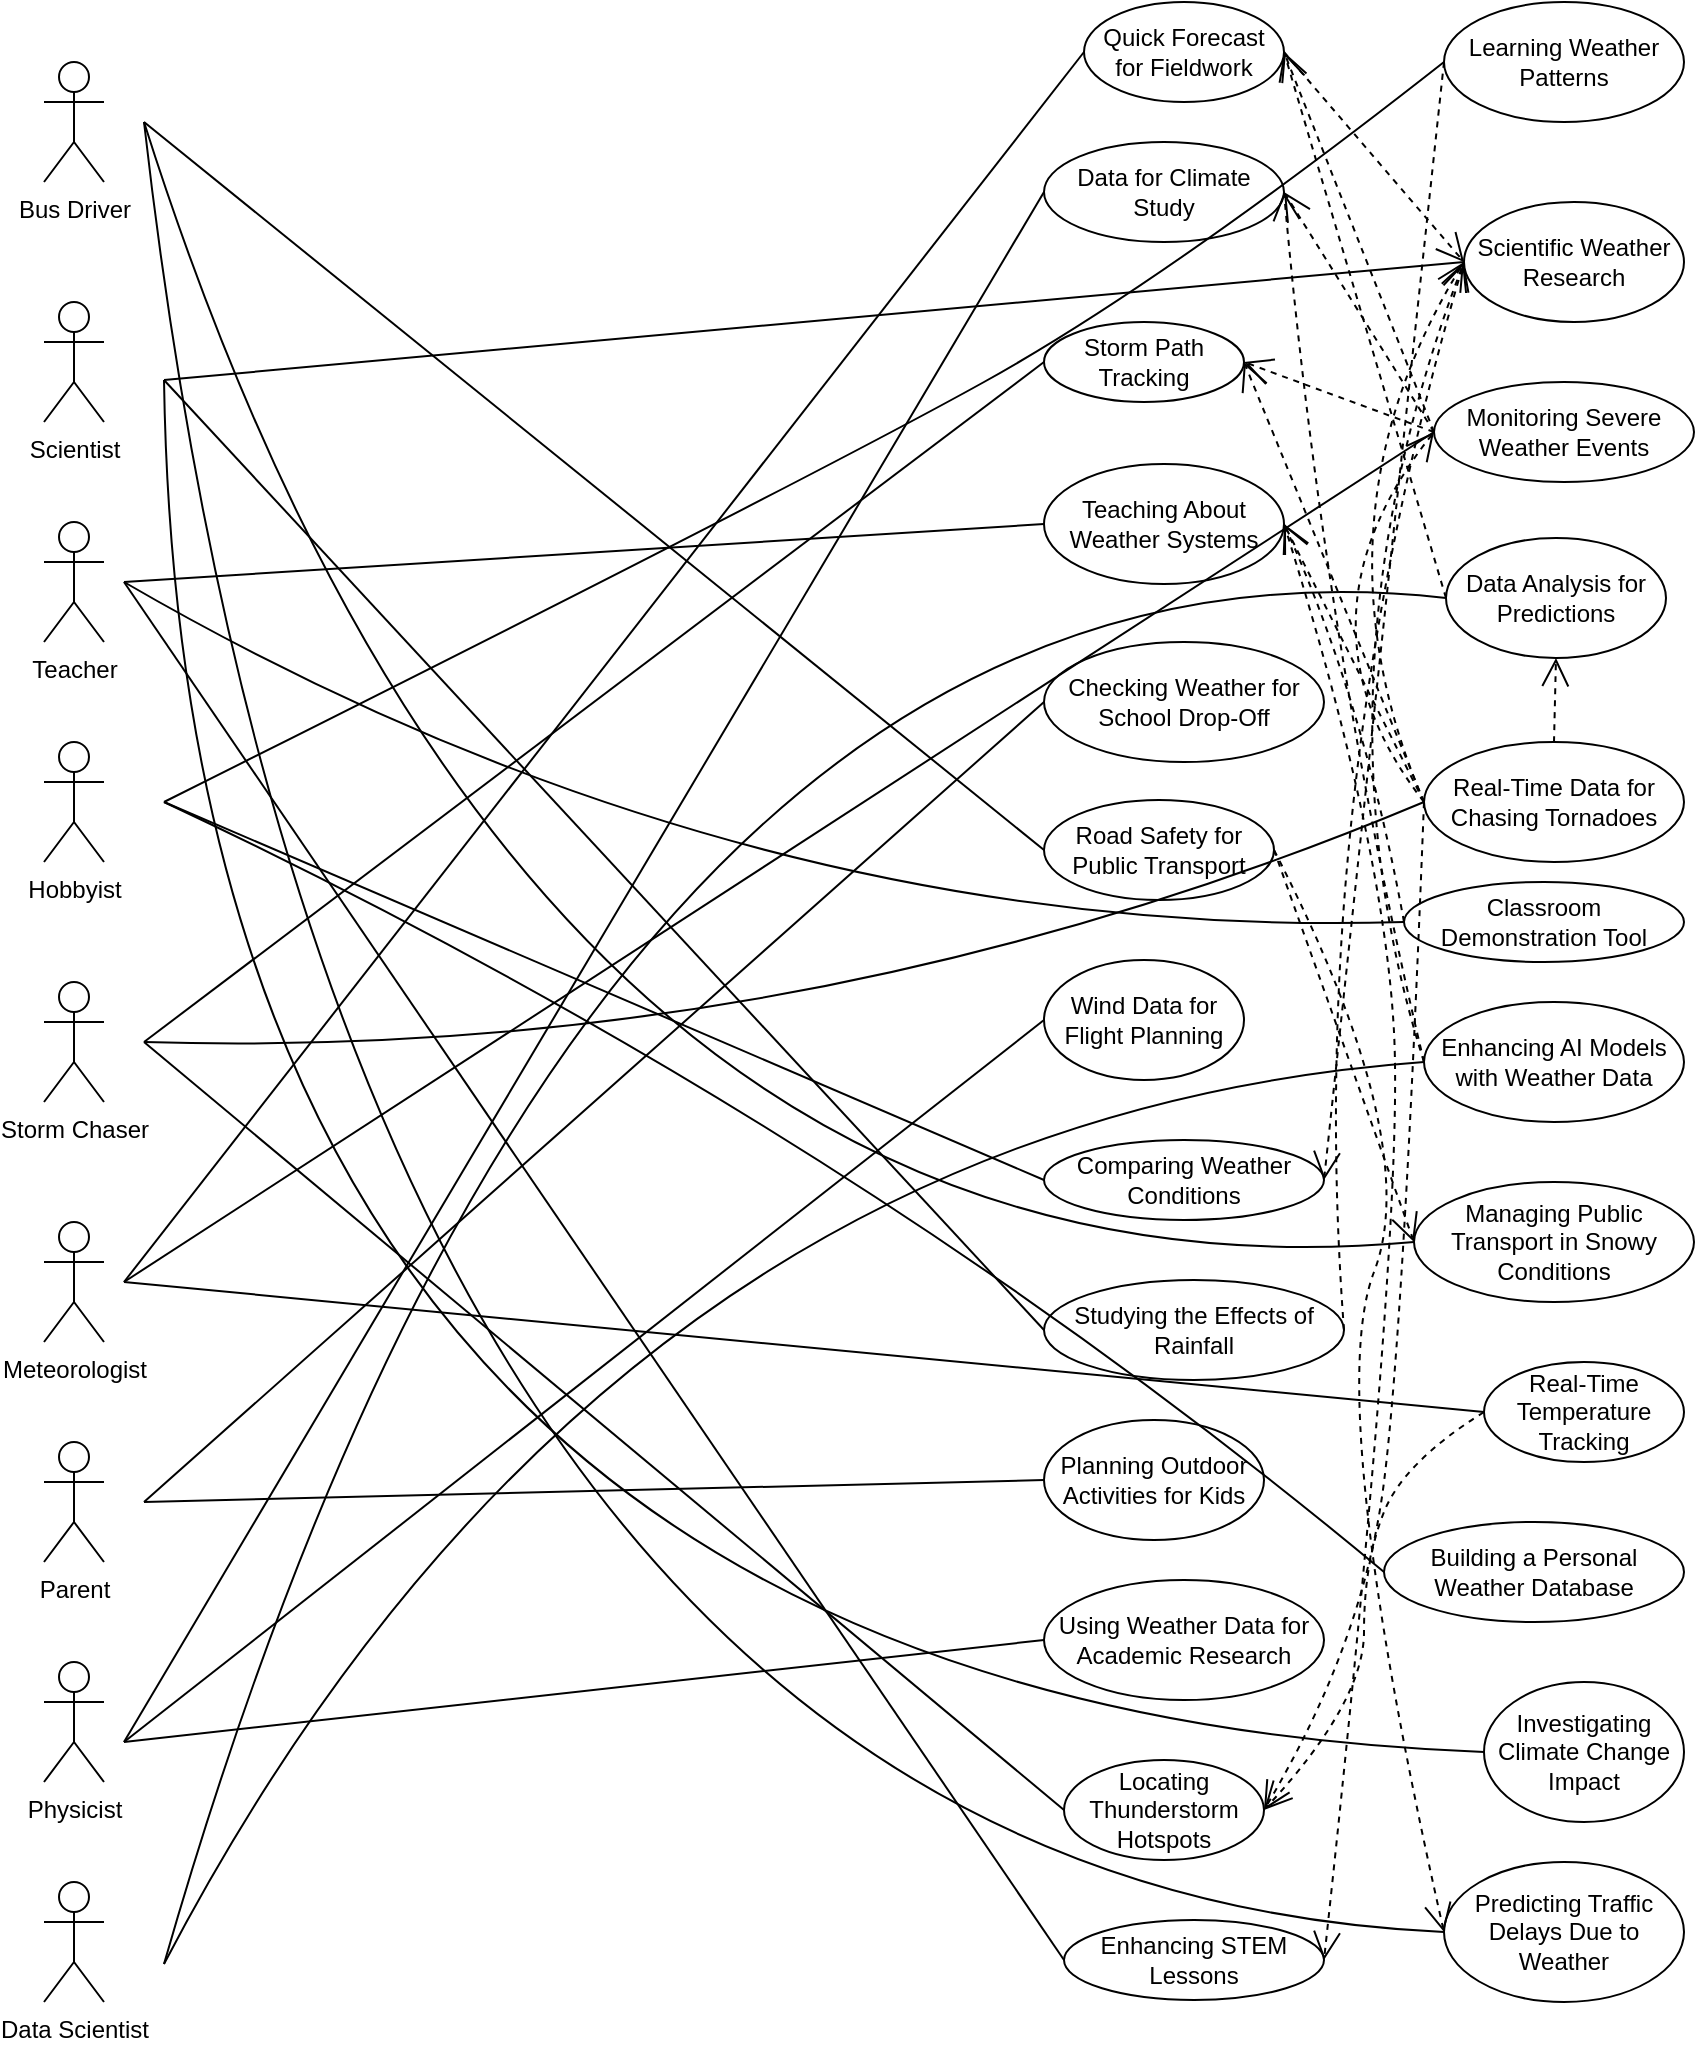 <mxfile version="26.0.16">
  <diagram id="R2lEEEUBdFMjLlhIrx00" name="Page-1">
    <mxGraphModel dx="1790" dy="595" grid="1" gridSize="10" guides="1" tooltips="1" connect="1" arrows="1" fold="1" page="1" pageScale="1" pageWidth="850" pageHeight="1100" background="#ffffff" math="0" shadow="0" extFonts="Permanent Marker^https://fonts.googleapis.com/css?family=Permanent+Marker">
      <root>
        <mxCell id="0" />
        <mxCell id="1" parent="0" />
        <mxCell id="oFR8oHR5_JcXje1mtnLa-1" value="Bus Driver" style="shape=umlActor;verticalLabelPosition=bottom;verticalAlign=top;html=1;outlineConnect=0;" parent="1" vertex="1">
          <mxGeometry x="20" y="30" width="30" height="60" as="geometry" />
        </mxCell>
        <mxCell id="oFR8oHR5_JcXje1mtnLa-2" value="S&lt;span style=&quot;background-color: transparent; color: light-dark(rgb(0, 0, 0), rgb(255, 255, 255));&quot;&gt;cientist&lt;/span&gt;" style="shape=umlActor;verticalLabelPosition=bottom;verticalAlign=top;html=1;outlineConnect=0;" parent="1" vertex="1">
          <mxGeometry x="20" y="150" width="30" height="60" as="geometry" />
        </mxCell>
        <mxCell id="oFR8oHR5_JcXje1mtnLa-3" value="Hobbyist" style="shape=umlActor;verticalLabelPosition=bottom;verticalAlign=top;html=1;outlineConnect=0;" parent="1" vertex="1">
          <mxGeometry x="20" y="370" width="30" height="60" as="geometry" />
        </mxCell>
        <mxCell id="oFR8oHR5_JcXje1mtnLa-4" value="Teacher" style="shape=umlActor;verticalLabelPosition=bottom;verticalAlign=top;html=1;outlineConnect=0;" parent="1" vertex="1">
          <mxGeometry x="20" y="260" width="30" height="60" as="geometry" />
        </mxCell>
        <mxCell id="oFR8oHR5_JcXje1mtnLa-5" value="Storm Chaser" style="shape=umlActor;verticalLabelPosition=bottom;verticalAlign=top;html=1;outlineConnect=0;" parent="1" vertex="1">
          <mxGeometry x="20" y="490" width="30" height="60" as="geometry" />
        </mxCell>
        <mxCell id="oFR8oHR5_JcXje1mtnLa-7" value="Meteorologist" style="shape=umlActor;verticalLabelPosition=bottom;verticalAlign=top;html=1;outlineConnect=0;" parent="1" vertex="1">
          <mxGeometry x="20" y="610" width="30" height="60" as="geometry" />
        </mxCell>
        <mxCell id="oFR8oHR5_JcXje1mtnLa-8" value="Parent" style="shape=umlActor;verticalLabelPosition=bottom;verticalAlign=top;html=1;outlineConnect=0;" parent="1" vertex="1">
          <mxGeometry x="20" y="720" width="30" height="60" as="geometry" />
        </mxCell>
        <mxCell id="oFR8oHR5_JcXje1mtnLa-12" value="Quick Forecast for Fieldwork" style="ellipse;whiteSpace=wrap;html=1;align=center;" parent="1" vertex="1">
          <mxGeometry x="540" width="100" height="50" as="geometry" />
        </mxCell>
        <mxCell id="oFR8oHR5_JcXje1mtnLa-13" value="Teaching About Weather Systems" style="ellipse;whiteSpace=wrap;html=1;align=center;" parent="1" vertex="1">
          <mxGeometry x="520" y="231" width="120" height="60" as="geometry" />
        </mxCell>
        <mxCell id="oFR8oHR5_JcXje1mtnLa-14" value="Data Analysis for Predictions" style="ellipse;whiteSpace=wrap;html=1;align=center;" parent="1" vertex="1">
          <mxGeometry x="721" y="268" width="110" height="60" as="geometry" />
        </mxCell>
        <mxCell id="oFR8oHR5_JcXje1mtnLa-15" value="Data for Climate Study" style="ellipse;whiteSpace=wrap;html=1;align=center;" parent="1" vertex="1">
          <mxGeometry x="520" y="70" width="120" height="50" as="geometry" />
        </mxCell>
        <mxCell id="oFR8oHR5_JcXje1mtnLa-16" value="Wind Data for Flight Planning" style="ellipse;whiteSpace=wrap;html=1;align=center;" parent="1" vertex="1">
          <mxGeometry x="520" y="479" width="100" height="60" as="geometry" />
        </mxCell>
        <mxCell id="oFR8oHR5_JcXje1mtnLa-17" value="Comparing Weather Conditions" style="ellipse;whiteSpace=wrap;html=1;align=center;" parent="1" vertex="1">
          <mxGeometry x="520" y="569" width="140" height="40" as="geometry" />
        </mxCell>
        <mxCell id="oFR8oHR5_JcXje1mtnLa-18" value="Road Safety for Public Transport" style="ellipse;whiteSpace=wrap;html=1;align=center;" parent="1" vertex="1">
          <mxGeometry x="520" y="399" width="115" height="50" as="geometry" />
        </mxCell>
        <mxCell id="oFR8oHR5_JcXje1mtnLa-19" value="Planning Outdoor Activities for Kids" style="ellipse;whiteSpace=wrap;html=1;align=center;" parent="1" vertex="1">
          <mxGeometry x="520" y="709" width="110" height="60" as="geometry" />
        </mxCell>
        <mxCell id="oFR8oHR5_JcXje1mtnLa-20" value="Using Weather Data for Academic Research" style="ellipse;whiteSpace=wrap;html=1;align=center;" parent="1" vertex="1">
          <mxGeometry x="520" y="789" width="140" height="60" as="geometry" />
        </mxCell>
        <mxCell id="oFR8oHR5_JcXje1mtnLa-21" value="Studying the Effects of Rainfall" style="ellipse;whiteSpace=wrap;html=1;align=center;" parent="1" vertex="1">
          <mxGeometry x="520" y="639" width="150" height="50" as="geometry" />
        </mxCell>
        <mxCell id="oFR8oHR5_JcXje1mtnLa-22" value="Learning Weather Patterns" style="ellipse;whiteSpace=wrap;html=1;align=center;" parent="1" vertex="1">
          <mxGeometry x="720" width="120" height="60" as="geometry" />
        </mxCell>
        <mxCell id="oFR8oHR5_JcXje1mtnLa-23" value="Checking Weather for School Drop-Off" style="ellipse;whiteSpace=wrap;html=1;align=center;" parent="1" vertex="1">
          <mxGeometry x="520" y="320" width="140" height="60" as="geometry" />
        </mxCell>
        <mxCell id="oFR8oHR5_JcXje1mtnLa-24" value="Monitoring Severe Weather Events" style="ellipse;whiteSpace=wrap;html=1;align=center;" parent="1" vertex="1">
          <mxGeometry x="715" y="190" width="130" height="50" as="geometry" />
        </mxCell>
        <mxCell id="oFR8oHR5_JcXje1mtnLa-25" value="Scientific Weather Research" style="ellipse;whiteSpace=wrap;html=1;align=center;" parent="1" vertex="1">
          <mxGeometry x="730" y="100" width="110" height="60" as="geometry" />
        </mxCell>
        <mxCell id="oFR8oHR5_JcXje1mtnLa-26" value="Classroom Demonstration Tool" style="ellipse;whiteSpace=wrap;html=1;align=center;" parent="1" vertex="1">
          <mxGeometry x="700" y="440" width="140" height="40" as="geometry" />
        </mxCell>
        <mxCell id="oFR8oHR5_JcXje1mtnLa-27" value="Enhancing AI Models with Weather Data" style="ellipse;whiteSpace=wrap;html=1;align=center;" parent="1" vertex="1">
          <mxGeometry x="710" y="500" width="130" height="60" as="geometry" />
        </mxCell>
        <mxCell id="oFR8oHR5_JcXje1mtnLa-28" value="Real-Time Data for Chasing Tornadoes" style="ellipse;whiteSpace=wrap;html=1;align=center;" parent="1" vertex="1">
          <mxGeometry x="710" y="370" width="130" height="60" as="geometry" />
        </mxCell>
        <mxCell id="oFR8oHR5_JcXje1mtnLa-29" value="Real-Time Temperature Tracking" style="ellipse;whiteSpace=wrap;html=1;align=center;" parent="1" vertex="1">
          <mxGeometry x="740" y="680" width="100" height="50" as="geometry" />
        </mxCell>
        <mxCell id="oFR8oHR5_JcXje1mtnLa-30" value="Building a Personal Weather Database" style="ellipse;whiteSpace=wrap;html=1;align=center;" parent="1" vertex="1">
          <mxGeometry x="690" y="760" width="150" height="50" as="geometry" />
        </mxCell>
        <mxCell id="oFR8oHR5_JcXje1mtnLa-31" value="Managing Public Transport in Snowy Conditions" style="ellipse;whiteSpace=wrap;html=1;align=center;" parent="1" vertex="1">
          <mxGeometry x="705" y="590" width="140" height="60" as="geometry" />
        </mxCell>
        <mxCell id="oFR8oHR5_JcXje1mtnLa-35" value="Locating Thunderstorm Hotspots" style="ellipse;whiteSpace=wrap;html=1;align=center;" parent="1" vertex="1">
          <mxGeometry x="530" y="879" width="100" height="50" as="geometry" />
        </mxCell>
        <mxCell id="oFR8oHR5_JcXje1mtnLa-36" value="Investigating Climate Change Impact" style="ellipse;whiteSpace=wrap;html=1;align=center;" parent="1" vertex="1">
          <mxGeometry x="740" y="840" width="100" height="70" as="geometry" />
        </mxCell>
        <mxCell id="oFR8oHR5_JcXje1mtnLa-37" value="Enhancing STEM Lessons" style="ellipse;whiteSpace=wrap;html=1;align=center;" parent="1" vertex="1">
          <mxGeometry x="530" y="959" width="130" height="40" as="geometry" />
        </mxCell>
        <mxCell id="oFR8oHR5_JcXje1mtnLa-38" value="Predicting Traffic Delays Due to Weather" style="ellipse;whiteSpace=wrap;html=1;align=center;" parent="1" vertex="1">
          <mxGeometry x="720" y="930" width="120" height="70" as="geometry" />
        </mxCell>
        <mxCell id="oFR8oHR5_JcXje1mtnLa-39" value="" style="endArrow=open;endSize=12;dashed=1;html=1;rounded=0;fontSize=12;curved=1;entryX=1;entryY=0.5;entryDx=0;entryDy=0;exitX=0;exitY=0.5;exitDx=0;exitDy=0;" parent="1" source="oFR8oHR5_JcXje1mtnLa-28" target="oFR8oHR5_JcXje1mtnLa-41" edge="1">
          <mxGeometry width="160" relative="1" as="geometry">
            <mxPoint x="710" y="369.33" as="sourcePoint" />
            <mxPoint x="660" y="220" as="targetPoint" />
          </mxGeometry>
        </mxCell>
        <mxCell id="oFR8oHR5_JcXje1mtnLa-40" value="" style="endArrow=open;endSize=12;dashed=1;html=1;rounded=0;fontSize=12;curved=1;entryX=1;entryY=0.5;entryDx=0;entryDy=0;exitX=0;exitY=0.5;exitDx=0;exitDy=0;" parent="1" source="oFR8oHR5_JcXje1mtnLa-14" target="oFR8oHR5_JcXje1mtnLa-12" edge="1">
          <mxGeometry width="160" relative="1" as="geometry">
            <mxPoint x="690" y="260" as="sourcePoint" />
            <mxPoint x="680" y="140" as="targetPoint" />
          </mxGeometry>
        </mxCell>
        <mxCell id="oFR8oHR5_JcXje1mtnLa-41" value="Storm Path Tracking" style="ellipse;whiteSpace=wrap;html=1;align=center;" parent="1" vertex="1">
          <mxGeometry x="520" y="160" width="100" height="40" as="geometry" />
        </mxCell>
        <mxCell id="oFR8oHR5_JcXje1mtnLa-42" value="" style="endArrow=open;endSize=12;dashed=1;html=1;rounded=0;fontSize=12;curved=1;exitX=0;exitY=0.5;exitDx=0;exitDy=0;entryX=1;entryY=0.5;entryDx=0;entryDy=0;" parent="1" source="oFR8oHR5_JcXje1mtnLa-24" target="oFR8oHR5_JcXje1mtnLa-15" edge="1">
          <mxGeometry width="160" relative="1" as="geometry">
            <mxPoint x="210" y="229.67" as="sourcePoint" />
            <mxPoint x="370" y="229.67" as="targetPoint" />
          </mxGeometry>
        </mxCell>
        <mxCell id="oFR8oHR5_JcXje1mtnLa-44" value="" style="endArrow=open;endSize=12;dashed=1;html=1;rounded=0;fontSize=12;curved=1;entryX=0;entryY=0.5;entryDx=0;entryDy=0;exitX=1;exitY=0.5;exitDx=0;exitDy=0;" parent="1" source="oFR8oHR5_JcXje1mtnLa-12" target="oFR8oHR5_JcXje1mtnLa-25" edge="1">
          <mxGeometry width="160" relative="1" as="geometry">
            <mxPoint x="311" y="206" as="sourcePoint" />
            <mxPoint x="471" y="206" as="targetPoint" />
          </mxGeometry>
        </mxCell>
        <mxCell id="oFR8oHR5_JcXje1mtnLa-45" value="" style="endArrow=open;endSize=12;dashed=1;html=1;rounded=0;fontSize=12;curved=1;entryX=1;entryY=0.5;entryDx=0;entryDy=0;exitX=0;exitY=0.5;exitDx=0;exitDy=0;" parent="1" source="oFR8oHR5_JcXje1mtnLa-28" target="oFR8oHR5_JcXje1mtnLa-13" edge="1">
          <mxGeometry width="160" relative="1" as="geometry">
            <mxPoint x="240" y="333" as="sourcePoint" />
            <mxPoint x="400" y="333" as="targetPoint" />
          </mxGeometry>
        </mxCell>
        <mxCell id="oFR8oHR5_JcXje1mtnLa-46" value="" style="endArrow=open;endSize=12;dashed=1;html=1;rounded=0;fontSize=12;curved=1;entryX=0;entryY=0.5;entryDx=0;entryDy=0;exitX=0;exitY=0.5;exitDx=0;exitDy=0;" parent="1" source="oFR8oHR5_JcXje1mtnLa-28" target="oFR8oHR5_JcXje1mtnLa-25" edge="1">
          <mxGeometry width="160" relative="1" as="geometry">
            <mxPoint x="250" y="480" as="sourcePoint" />
            <mxPoint x="410" y="480" as="targetPoint" />
            <Array as="points">
              <mxPoint x="650" y="260" />
            </Array>
          </mxGeometry>
        </mxCell>
        <mxCell id="oFR8oHR5_JcXje1mtnLa-47" value="" style="endArrow=open;endSize=12;dashed=1;html=1;rounded=0;fontSize=12;curved=1;exitX=1;exitY=0.5;exitDx=0;exitDy=0;entryX=0;entryY=0.5;entryDx=0;entryDy=0;" parent="1" source="oFR8oHR5_JcXje1mtnLa-18" target="oFR8oHR5_JcXje1mtnLa-31" edge="1">
          <mxGeometry width="160" relative="1" as="geometry">
            <mxPoint x="280" y="650" as="sourcePoint" />
            <mxPoint x="440" y="650" as="targetPoint" />
          </mxGeometry>
        </mxCell>
        <mxCell id="oFR8oHR5_JcXje1mtnLa-48" value="" style="endArrow=open;endSize=12;dashed=1;html=1;rounded=0;fontSize=12;curved=1;exitX=0;exitY=0.5;exitDx=0;exitDy=0;entryX=1;entryY=0.5;entryDx=0;entryDy=0;" parent="1" source="oFR8oHR5_JcXje1mtnLa-24" target="oFR8oHR5_JcXje1mtnLa-12" edge="1">
          <mxGeometry width="160" relative="1" as="geometry">
            <mxPoint x="265" y="110" as="sourcePoint" />
            <mxPoint x="425" y="110" as="targetPoint" />
          </mxGeometry>
        </mxCell>
        <mxCell id="oFR8oHR5_JcXje1mtnLa-49" value="" style="endArrow=open;endSize=12;dashed=1;html=1;rounded=0;fontSize=12;curved=1;entryX=1;entryY=0.5;entryDx=0;entryDy=0;exitX=0;exitY=0.5;exitDx=0;exitDy=0;" parent="1" source="oFR8oHR5_JcXje1mtnLa-26" target="oFR8oHR5_JcXje1mtnLa-13" edge="1">
          <mxGeometry width="160" relative="1" as="geometry">
            <mxPoint x="260" y="490" as="sourcePoint" />
            <mxPoint x="420" y="490" as="targetPoint" />
            <Array as="points">
              <mxPoint x="680" y="350" />
            </Array>
          </mxGeometry>
        </mxCell>
        <mxCell id="oFR8oHR5_JcXje1mtnLa-50" value="" style="endArrow=open;endSize=12;dashed=1;html=1;rounded=0;fontSize=12;curved=1;exitX=0;exitY=0.5;exitDx=0;exitDy=0;entryX=0;entryY=0.5;entryDx=0;entryDy=0;" parent="1" source="oFR8oHR5_JcXje1mtnLa-28" target="oFR8oHR5_JcXje1mtnLa-24" edge="1">
          <mxGeometry width="160" relative="1" as="geometry">
            <mxPoint x="240" y="390" as="sourcePoint" />
            <mxPoint x="680" y="230" as="targetPoint" />
            <Array as="points">
              <mxPoint x="640" y="310" />
            </Array>
          </mxGeometry>
        </mxCell>
        <mxCell id="oFR8oHR5_JcXje1mtnLa-51" value="" style="endArrow=open;endSize=12;dashed=1;html=1;rounded=0;fontSize=12;curved=1;exitX=0;exitY=0.5;exitDx=0;exitDy=0;" parent="1" source="oFR8oHR5_JcXje1mtnLa-24" edge="1">
          <mxGeometry width="160" relative="1" as="geometry">
            <mxPoint x="240" y="280" as="sourcePoint" />
            <mxPoint x="620" y="180" as="targetPoint" />
          </mxGeometry>
        </mxCell>
        <mxCell id="oFR8oHR5_JcXje1mtnLa-52" value="" style="endArrow=open;endSize=12;dashed=1;html=1;rounded=0;fontSize=12;curved=1;entryX=1;entryY=0.5;entryDx=0;entryDy=0;exitX=0;exitY=0.5;exitDx=0;exitDy=0;" parent="1" edge="1" target="oFR8oHR5_JcXje1mtnLa-35" source="oFR8oHR5_JcXje1mtnLa-28">
          <mxGeometry width="160" relative="1" as="geometry">
            <mxPoint x="430" y="410" as="sourcePoint" />
            <mxPoint x="620" y="870" as="targetPoint" />
            <Array as="points">
              <mxPoint x="700" y="660" />
              <mxPoint x="680" y="820" />
            </Array>
          </mxGeometry>
        </mxCell>
        <mxCell id="oFR8oHR5_JcXje1mtnLa-53" value="" style="endArrow=open;endSize=12;dashed=1;html=1;rounded=0;fontSize=12;curved=1;exitX=0;exitY=0.5;exitDx=0;exitDy=0;entryX=1;entryY=0.5;entryDx=0;entryDy=0;" parent="1" source="oFR8oHR5_JcXje1mtnLa-27" target="oFR8oHR5_JcXje1mtnLa-15" edge="1">
          <mxGeometry width="160" relative="1" as="geometry">
            <mxPoint x="280" y="590" as="sourcePoint" />
            <mxPoint x="440" y="590" as="targetPoint" />
            <Array as="points">
              <mxPoint x="660" y="320" />
            </Array>
          </mxGeometry>
        </mxCell>
        <mxCell id="oFR8oHR5_JcXje1mtnLa-54" value="" style="endArrow=open;endSize=12;dashed=1;html=1;rounded=0;fontSize=12;curved=1;exitX=1;exitY=0.5;exitDx=0;exitDy=0;entryX=0;entryY=0.5;entryDx=0;entryDy=0;" parent="1" source="oFR8oHR5_JcXje1mtnLa-21" target="oFR8oHR5_JcXje1mtnLa-25" edge="1">
          <mxGeometry width="160" relative="1" as="geometry">
            <mxPoint x="180" y="368.67" as="sourcePoint" />
            <mxPoint x="340" y="368.67" as="targetPoint" />
            <Array as="points">
              <mxPoint x="650" y="400" />
            </Array>
          </mxGeometry>
        </mxCell>
        <mxCell id="oFR8oHR5_JcXje1mtnLa-55" value="" style="endArrow=open;endSize=12;dashed=1;html=1;rounded=0;fontSize=12;curved=1;exitX=0.5;exitY=0;exitDx=0;exitDy=0;entryX=0.5;entryY=1;entryDx=0;entryDy=0;" parent="1" source="oFR8oHR5_JcXje1mtnLa-28" target="oFR8oHR5_JcXje1mtnLa-14" edge="1">
          <mxGeometry width="160" relative="1" as="geometry">
            <mxPoint x="270" y="415" as="sourcePoint" />
            <mxPoint x="430" y="415" as="targetPoint" />
          </mxGeometry>
        </mxCell>
        <mxCell id="oFR8oHR5_JcXje1mtnLa-56" value="" style="endArrow=open;endSize=12;dashed=1;html=1;rounded=0;fontSize=12;curved=1;exitX=0;exitY=0.5;exitDx=0;exitDy=0;entryX=0;entryY=0.5;entryDx=0;entryDy=0;" parent="1" source="oFR8oHR5_JcXje1mtnLa-27" target="oFR8oHR5_JcXje1mtnLa-25" edge="1">
          <mxGeometry width="160" relative="1" as="geometry">
            <mxPoint x="280" y="619.33" as="sourcePoint" />
            <mxPoint x="440" y="619.33" as="targetPoint" />
            <Array as="points">
              <mxPoint x="650" y="340" />
            </Array>
          </mxGeometry>
        </mxCell>
        <mxCell id="oFR8oHR5_JcXje1mtnLa-58" value="" style="endArrow=open;endSize=12;dashed=1;html=1;rounded=0;fontSize=12;curved=1;exitX=0;exitY=0.5;exitDx=0;exitDy=0;entryX=1;entryY=0.5;entryDx=0;entryDy=0;" parent="1" source="oFR8oHR5_JcXje1mtnLa-22" target="oFR8oHR5_JcXje1mtnLa-17" edge="1">
          <mxGeometry width="160" relative="1" as="geometry">
            <mxPoint x="290" y="660" as="sourcePoint" />
            <mxPoint x="450" y="660" as="targetPoint" />
          </mxGeometry>
        </mxCell>
        <mxCell id="oFR8oHR5_JcXje1mtnLa-59" value="" style="endArrow=open;endSize=12;dashed=1;html=1;rounded=0;fontSize=12;curved=1;entryX=0;entryY=0.5;entryDx=0;entryDy=0;exitX=1;exitY=0.5;exitDx=0;exitDy=0;" parent="1" edge="1" target="oFR8oHR5_JcXje1mtnLa-38" source="oFR8oHR5_JcXje1mtnLa-18">
          <mxGeometry width="160" relative="1" as="geometry">
            <mxPoint x="425" y="1020" as="sourcePoint" />
            <mxPoint x="585" y="1020" as="targetPoint" />
            <Array as="points">
              <mxPoint x="710" y="570" />
              <mxPoint x="660" y="700" />
            </Array>
          </mxGeometry>
        </mxCell>
        <mxCell id="oFR8oHR5_JcXje1mtnLa-60" value="" style="endArrow=open;endSize=12;dashed=1;html=1;rounded=0;fontSize=12;curved=1;entryX=1;entryY=0.5;entryDx=0;entryDy=0;exitX=0;exitY=0.5;exitDx=0;exitDy=0;" parent="1" edge="1" target="oFR8oHR5_JcXje1mtnLa-35" source="oFR8oHR5_JcXje1mtnLa-29">
          <mxGeometry width="160" relative="1" as="geometry">
            <mxPoint x="300" y="670" as="sourcePoint" />
            <mxPoint x="460" y="670" as="targetPoint" />
            <Array as="points">
              <mxPoint x="700" y="730" />
              <mxPoint x="680" y="780" />
              <mxPoint x="680" y="850" />
            </Array>
          </mxGeometry>
        </mxCell>
        <mxCell id="oRa6-QDFx7SYfNOYwBIq-6" value="" style="endArrow=open;endSize=12;dashed=1;html=1;rounded=0;fontSize=12;curved=1;entryX=1;entryY=0.5;entryDx=0;entryDy=0;exitX=1;exitY=0.5;exitDx=0;exitDy=0;" edge="1" parent="1" source="oFR8oHR5_JcXje1mtnLa-13" target="oFR8oHR5_JcXje1mtnLa-37">
          <mxGeometry width="160" relative="1" as="geometry">
            <mxPoint x="300" y="784.38" as="sourcePoint" />
            <mxPoint x="460" y="784.38" as="targetPoint" />
            <Array as="points">
              <mxPoint x="690" y="420" />
              <mxPoint x="700" y="610" />
            </Array>
          </mxGeometry>
        </mxCell>
        <mxCell id="oRa6-QDFx7SYfNOYwBIq-8" value="" style="endArrow=none;html=1;rounded=0;fontSize=12;startSize=8;endSize=8;curved=1;entryX=0;entryY=0.5;entryDx=0;entryDy=0;" edge="1" parent="1" target="oFR8oHR5_JcXje1mtnLa-12">
          <mxGeometry width="50" height="50" relative="1" as="geometry">
            <mxPoint x="60" y="640" as="sourcePoint" />
            <mxPoint x="370" y="320" as="targetPoint" />
          </mxGeometry>
        </mxCell>
        <mxCell id="oRa6-QDFx7SYfNOYwBIq-10" value="" style="endArrow=none;html=1;rounded=0;fontSize=12;startSize=8;endSize=8;curved=1;entryX=0;entryY=0.5;entryDx=0;entryDy=0;" edge="1" parent="1" target="oFR8oHR5_JcXje1mtnLa-13">
          <mxGeometry width="50" height="50" relative="1" as="geometry">
            <mxPoint x="60" y="290" as="sourcePoint" />
            <mxPoint x="130" y="260" as="targetPoint" />
          </mxGeometry>
        </mxCell>
        <mxCell id="oRa6-QDFx7SYfNOYwBIq-12" value="" style="endArrow=none;html=1;rounded=0;fontSize=12;startSize=8;endSize=8;curved=1;entryX=0;entryY=0.5;entryDx=0;entryDy=0;" edge="1" parent="1" target="oFR8oHR5_JcXje1mtnLa-37">
          <mxGeometry width="50" height="50" relative="1" as="geometry">
            <mxPoint x="60" y="290" as="sourcePoint" />
            <mxPoint x="150" y="290" as="targetPoint" />
          </mxGeometry>
        </mxCell>
        <mxCell id="oRa6-QDFx7SYfNOYwBIq-14" value="" style="endArrow=none;html=1;rounded=0;fontSize=12;startSize=8;endSize=8;curved=1;entryX=0;entryY=0.5;entryDx=0;entryDy=0;" edge="1" parent="1" target="oFR8oHR5_JcXje1mtnLa-35">
          <mxGeometry width="50" height="50" relative="1" as="geometry">
            <mxPoint x="70" y="520" as="sourcePoint" />
            <mxPoint x="158" y="530" as="targetPoint" />
          </mxGeometry>
        </mxCell>
        <mxCell id="oRa6-QDFx7SYfNOYwBIq-16" value="" style="endArrow=none;html=1;rounded=0;fontSize=12;startSize=8;endSize=8;curved=1;entryX=0;entryY=0.5;entryDx=0;entryDy=0;" edge="1" parent="1" target="oFR8oHR5_JcXje1mtnLa-29">
          <mxGeometry width="50" height="50" relative="1" as="geometry">
            <mxPoint x="60" y="640" as="sourcePoint" />
            <mxPoint x="350" y="530" as="targetPoint" />
          </mxGeometry>
        </mxCell>
        <mxCell id="oRa6-QDFx7SYfNOYwBIq-18" value="" style="endArrow=none;html=1;rounded=0;fontSize=12;startSize=8;endSize=8;curved=1;entryX=0;entryY=0.5;entryDx=0;entryDy=0;" edge="1" parent="1" target="oFR8oHR5_JcXje1mtnLa-41">
          <mxGeometry width="50" height="50" relative="1" as="geometry">
            <mxPoint x="70" y="520" as="sourcePoint" />
            <mxPoint x="132" y="496" as="targetPoint" />
          </mxGeometry>
        </mxCell>
        <mxCell id="oRa6-QDFx7SYfNOYwBIq-20" value="" style="endArrow=none;html=1;rounded=0;fontSize=12;startSize=8;endSize=8;curved=1;entryX=0;entryY=0.5;entryDx=0;entryDy=0;" edge="1" parent="1" target="oFR8oHR5_JcXje1mtnLa-28">
          <mxGeometry width="50" height="50" relative="1" as="geometry">
            <mxPoint x="70" y="520" as="sourcePoint" />
            <mxPoint x="190" y="500" as="targetPoint" />
            <Array as="points">
              <mxPoint x="400" y="530" />
            </Array>
          </mxGeometry>
        </mxCell>
        <mxCell id="oRa6-QDFx7SYfNOYwBIq-24" value="" style="endArrow=none;html=1;rounded=0;fontSize=12;startSize=8;endSize=8;curved=1;entryX=0;entryY=0.5;entryDx=0;entryDy=0;" edge="1" parent="1" target="oFR8oHR5_JcXje1mtnLa-15">
          <mxGeometry width="50" height="50" relative="1" as="geometry">
            <mxPoint x="60" y="870" as="sourcePoint" />
            <mxPoint x="430" y="280" as="targetPoint" />
          </mxGeometry>
        </mxCell>
        <mxCell id="oRa6-QDFx7SYfNOYwBIq-40" value="" style="endArrow=none;html=1;rounded=0;fontSize=12;startSize=8;endSize=8;curved=1;entryX=0;entryY=0.5;entryDx=0;entryDy=0;" edge="1" parent="1" target="oFR8oHR5_JcXje1mtnLa-24">
          <mxGeometry width="50" height="50" relative="1" as="geometry">
            <mxPoint x="60" y="640" as="sourcePoint" />
            <mxPoint x="150" y="609" as="targetPoint" />
          </mxGeometry>
        </mxCell>
        <mxCell id="oRa6-QDFx7SYfNOYwBIq-42" value="" style="endArrow=none;html=1;rounded=0;fontSize=12;startSize=8;endSize=8;curved=1;entryX=0;entryY=0.5;entryDx=0;entryDy=0;" edge="1" parent="1" target="oFR8oHR5_JcXje1mtnLa-16">
          <mxGeometry width="50" height="50" relative="1" as="geometry">
            <mxPoint x="60" y="870" as="sourcePoint" />
            <mxPoint x="480" y="500" as="targetPoint" />
          </mxGeometry>
        </mxCell>
        <mxCell id="oRa6-QDFx7SYfNOYwBIq-44" value="" style="endArrow=none;html=1;rounded=0;fontSize=12;startSize=8;endSize=8;curved=1;entryX=0;entryY=0.5;entryDx=0;entryDy=0;" edge="1" parent="1" target="oFR8oHR5_JcXje1mtnLa-20">
          <mxGeometry width="50" height="50" relative="1" as="geometry">
            <mxPoint x="60" y="870" as="sourcePoint" />
            <mxPoint x="190" y="880" as="targetPoint" />
          </mxGeometry>
        </mxCell>
        <mxCell id="oRa6-QDFx7SYfNOYwBIq-48" value="" style="endArrow=none;html=1;rounded=0;fontSize=12;startSize=8;endSize=8;curved=1;entryX=0;entryY=0.5;entryDx=0;entryDy=0;" edge="1" parent="1" target="oFR8oHR5_JcXje1mtnLa-26">
          <mxGeometry width="50" height="50" relative="1" as="geometry">
            <mxPoint x="60" y="290" as="sourcePoint" />
            <mxPoint x="140" y="273" as="targetPoint" />
            <Array as="points">
              <mxPoint x="370" y="470" />
            </Array>
          </mxGeometry>
        </mxCell>
        <mxCell id="oRa6-QDFx7SYfNOYwBIq-72" value="Physicist" style="shape=umlActor;verticalLabelPosition=bottom;verticalAlign=top;html=1;outlineConnect=0;" vertex="1" parent="1">
          <mxGeometry x="20" y="830" width="30" height="60" as="geometry" />
        </mxCell>
        <mxCell id="oRa6-QDFx7SYfNOYwBIq-73" value="" style="endArrow=none;html=1;rounded=0;fontSize=12;startSize=8;endSize=8;curved=1;entryX=0;entryY=0.5;entryDx=0;entryDy=0;" edge="1" parent="1" target="oFR8oHR5_JcXje1mtnLa-22">
          <mxGeometry width="50" height="50" relative="1" as="geometry">
            <mxPoint x="80" y="400" as="sourcePoint" />
            <mxPoint x="138" y="379" as="targetPoint" />
            <Array as="points">
              <mxPoint x="400" y="240" />
              <mxPoint x="580" y="140" />
            </Array>
          </mxGeometry>
        </mxCell>
        <mxCell id="oRa6-QDFx7SYfNOYwBIq-74" value="" style="endArrow=none;html=1;rounded=0;fontSize=12;startSize=8;endSize=8;curved=1;entryX=0;entryY=0.5;entryDx=0;entryDy=0;" edge="1" parent="1" target="oFR8oHR5_JcXje1mtnLa-17">
          <mxGeometry width="50" height="50" relative="1" as="geometry">
            <mxPoint x="80" y="400" as="sourcePoint" />
            <mxPoint x="155" y="379" as="targetPoint" />
          </mxGeometry>
        </mxCell>
        <mxCell id="oRa6-QDFx7SYfNOYwBIq-75" value="" style="endArrow=none;html=1;rounded=0;fontSize=12;startSize=8;endSize=8;curved=1;entryX=0;entryY=0.5;entryDx=0;entryDy=0;" edge="1" parent="1" target="oFR8oHR5_JcXje1mtnLa-30">
          <mxGeometry width="50" height="50" relative="1" as="geometry">
            <mxPoint x="80" y="400" as="sourcePoint" />
            <mxPoint x="180" y="390" as="targetPoint" />
            <Array as="points">
              <mxPoint x="420" y="560" />
            </Array>
          </mxGeometry>
        </mxCell>
        <mxCell id="oRa6-QDFx7SYfNOYwBIq-76" value="" style="endArrow=none;html=1;rounded=0;fontSize=12;startSize=8;endSize=8;curved=1;entryX=0;entryY=0.5;entryDx=0;entryDy=0;" edge="1" parent="1" target="oFR8oHR5_JcXje1mtnLa-18">
          <mxGeometry width="50" height="50" relative="1" as="geometry">
            <mxPoint x="70" y="60" as="sourcePoint" />
            <mxPoint x="140" y="18" as="targetPoint" />
          </mxGeometry>
        </mxCell>
        <mxCell id="oRa6-QDFx7SYfNOYwBIq-77" value="" style="endArrow=none;html=1;rounded=0;fontSize=12;startSize=8;endSize=8;curved=1;entryX=0;entryY=0.5;entryDx=0;entryDy=0;" edge="1" parent="1" target="oFR8oHR5_JcXje1mtnLa-38">
          <mxGeometry width="50" height="50" relative="1" as="geometry">
            <mxPoint x="70" y="60" as="sourcePoint" />
            <mxPoint x="440" y="510" as="targetPoint" />
            <Array as="points">
              <mxPoint x="170" y="940" />
            </Array>
          </mxGeometry>
        </mxCell>
        <mxCell id="oRa6-QDFx7SYfNOYwBIq-78" value="" style="endArrow=none;html=1;rounded=0;fontSize=12;startSize=8;endSize=8;curved=1;entryX=0;entryY=0.5;entryDx=0;entryDy=0;" edge="1" parent="1" target="oFR8oHR5_JcXje1mtnLa-31">
          <mxGeometry width="50" height="50" relative="1" as="geometry">
            <mxPoint x="70" y="60" as="sourcePoint" />
            <mxPoint x="310" y="130" as="targetPoint" />
            <Array as="points">
              <mxPoint x="260" y="660" />
            </Array>
          </mxGeometry>
        </mxCell>
        <mxCell id="oRa6-QDFx7SYfNOYwBIq-81" value="" style="endArrow=none;html=1;rounded=0;fontSize=12;startSize=8;endSize=8;curved=1;entryX=0;entryY=0.5;entryDx=0;entryDy=0;" edge="1" parent="1" target="oFR8oHR5_JcXje1mtnLa-23">
          <mxGeometry width="50" height="50" relative="1" as="geometry">
            <mxPoint x="70" y="750" as="sourcePoint" />
            <mxPoint x="510" y="360" as="targetPoint" />
          </mxGeometry>
        </mxCell>
        <mxCell id="oRa6-QDFx7SYfNOYwBIq-82" value="" style="endArrow=none;html=1;rounded=0;fontSize=12;startSize=8;endSize=8;curved=1;entryX=0;entryY=0.5;entryDx=0;entryDy=0;" edge="1" parent="1" target="oFR8oHR5_JcXje1mtnLa-19">
          <mxGeometry width="50" height="50" relative="1" as="geometry">
            <mxPoint x="70" y="750" as="sourcePoint" />
            <mxPoint x="170" y="750" as="targetPoint" />
          </mxGeometry>
        </mxCell>
        <mxCell id="oRa6-QDFx7SYfNOYwBIq-83" value="Data Scientist" style="shape=umlActor;verticalLabelPosition=bottom;verticalAlign=top;html=1;outlineConnect=0;" vertex="1" parent="1">
          <mxGeometry x="20" y="940" width="30" height="60" as="geometry" />
        </mxCell>
        <mxCell id="oRa6-QDFx7SYfNOYwBIq-84" value="" style="endArrow=none;html=1;rounded=0;fontSize=12;startSize=8;endSize=8;curved=1;entryX=0;entryY=0.5;entryDx=0;entryDy=0;" edge="1" parent="1" target="oFR8oHR5_JcXje1mtnLa-25">
          <mxGeometry width="50" height="50" relative="1" as="geometry">
            <mxPoint x="80" y="189" as="sourcePoint" />
            <mxPoint x="150" y="147" as="targetPoint" />
          </mxGeometry>
        </mxCell>
        <mxCell id="oRa6-QDFx7SYfNOYwBIq-85" value="" style="endArrow=none;html=1;rounded=0;fontSize=12;startSize=8;endSize=8;curved=1;entryX=0;entryY=0.5;entryDx=0;entryDy=0;" edge="1" parent="1" target="oFR8oHR5_JcXje1mtnLa-21">
          <mxGeometry width="50" height="50" relative="1" as="geometry">
            <mxPoint x="80" y="189" as="sourcePoint" />
            <mxPoint x="170" y="177" as="targetPoint" />
          </mxGeometry>
        </mxCell>
        <mxCell id="oRa6-QDFx7SYfNOYwBIq-86" value="" style="endArrow=none;html=1;rounded=0;fontSize=12;startSize=8;endSize=8;curved=1;entryX=0;entryY=0.5;entryDx=0;entryDy=0;" edge="1" parent="1" target="oFR8oHR5_JcXje1mtnLa-36">
          <mxGeometry width="50" height="50" relative="1" as="geometry">
            <mxPoint x="80" y="189" as="sourcePoint" />
            <mxPoint x="730" y="870" as="targetPoint" />
            <Array as="points">
              <mxPoint x="90" y="850" />
            </Array>
          </mxGeometry>
        </mxCell>
        <mxCell id="oRa6-QDFx7SYfNOYwBIq-87" value="" style="endArrow=none;html=1;rounded=0;fontSize=12;startSize=8;endSize=8;curved=1;entryX=0;entryY=0.5;entryDx=0;entryDy=0;" edge="1" parent="1" target="oFR8oHR5_JcXje1mtnLa-14">
          <mxGeometry width="50" height="50" relative="1" as="geometry">
            <mxPoint x="80" y="981" as="sourcePoint" />
            <mxPoint x="280" y="800" as="targetPoint" />
            <Array as="points">
              <mxPoint x="290" y="250" />
            </Array>
          </mxGeometry>
        </mxCell>
        <mxCell id="oRa6-QDFx7SYfNOYwBIq-89" value="" style="endArrow=none;html=1;rounded=0;fontSize=12;startSize=8;endSize=8;curved=1;entryX=0;entryY=0.5;entryDx=0;entryDy=0;" edge="1" parent="1" target="oFR8oHR5_JcXje1mtnLa-27">
          <mxGeometry width="50" height="50" relative="1" as="geometry">
            <mxPoint x="80" y="981" as="sourcePoint" />
            <mxPoint x="160" y="952" as="targetPoint" />
            <Array as="points">
              <mxPoint x="300" y="560" />
            </Array>
          </mxGeometry>
        </mxCell>
      </root>
    </mxGraphModel>
  </diagram>
</mxfile>
